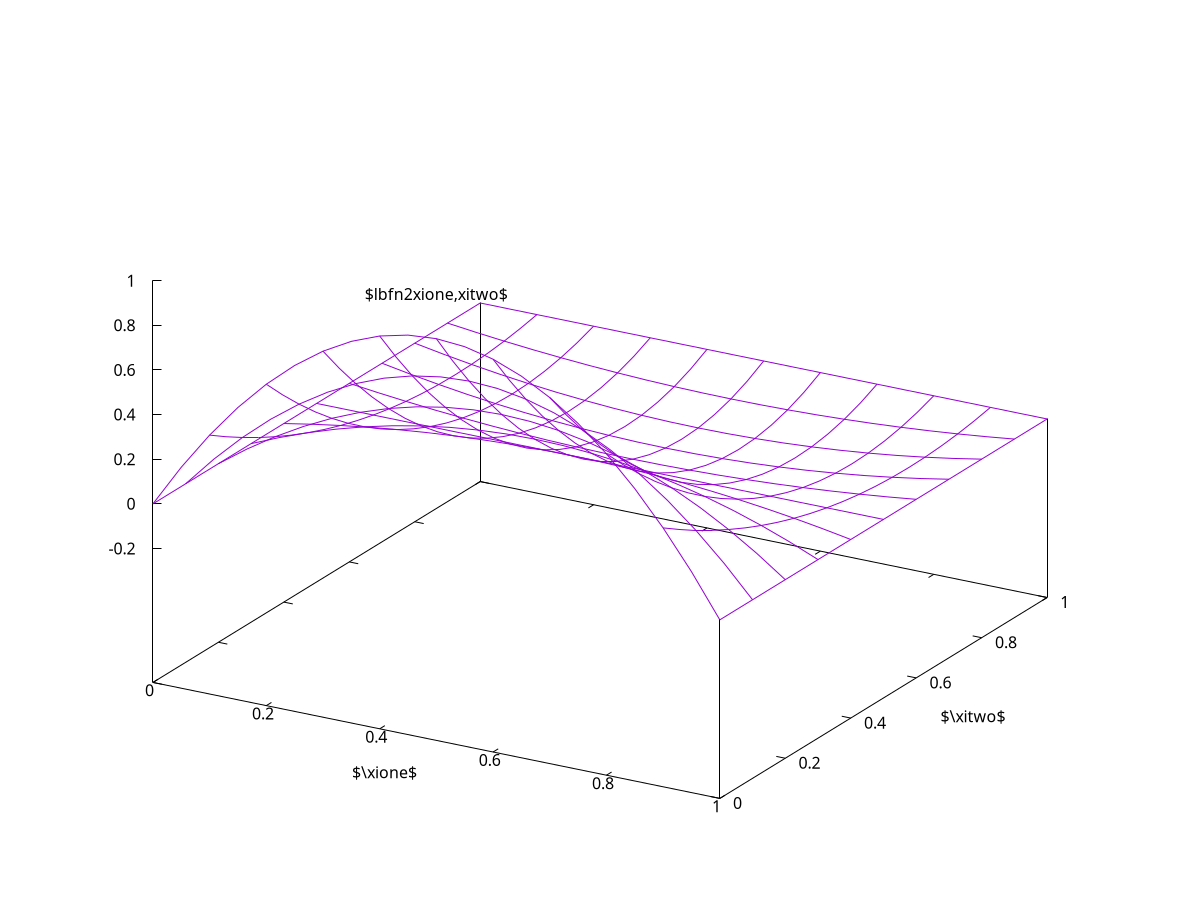 #set title "Biquadratic Lagrange basis functions"
set nokey
set samples 21
set isosample 11
set xlabel "$\\xione$"
set ylabel "$\\xitwo$"
set label 2 "$\\lbfn{2}{\\xione,\\xitwo}$" at 0.50, 0.00, 1.20 centre
#set xtics  0.00,0.25,1
#set ytics -0.25,0.25,1
psi2(x,y)=4.0*x*(1.0-x)*2.0*(y-0.5)*(y-1.0)
set xrange [0:1]
set yrange [0:1]
set zrange [-0.2:1]
splot psi2(x,y)

 

